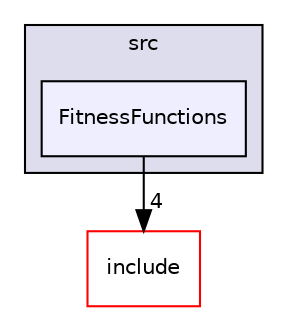 digraph "src/FitnessFunctions" {
  compound=true
  node [ fontsize="10", fontname="Helvetica"];
  edge [ labelfontsize="10", labelfontname="Helvetica"];
  subgraph clusterdir_68267d1309a1af8e8297ef4c3efbcdba {
    graph [ bgcolor="#ddddee", pencolor="black", label="src" fontname="Helvetica", fontsize="10", URL="dir_68267d1309a1af8e8297ef4c3efbcdba.html"]
  dir_1bc8be971f403135d65920b1e291a515 [shape=box, label="FitnessFunctions", style="filled", fillcolor="#eeeeff", pencolor="black", URL="dir_1bc8be971f403135d65920b1e291a515.html"];
  }
  dir_d44c64559bbebec7f509842c48db8b23 [shape=box label="include" fillcolor="white" style="filled" color="red" URL="dir_d44c64559bbebec7f509842c48db8b23.html"];
  dir_1bc8be971f403135d65920b1e291a515->dir_d44c64559bbebec7f509842c48db8b23 [headlabel="4", labeldistance=1.5 headhref="dir_000003_000000.html"];
}

